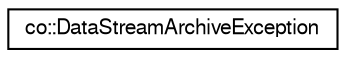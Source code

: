 digraph G
{
  edge [fontname="FreeSans",fontsize="10",labelfontname="FreeSans",labelfontsize="10"];
  node [fontname="FreeSans",fontsize="10",shape=record];
  rankdir="LR";
  Node1 [label="co::DataStreamArchiveException",height=0.2,width=0.4,color="black", fillcolor="white", style="filled",URL="$classco_1_1DataStreamArchiveException.html",tooltip="Exception being thrown when serialization cannot proceed."];
}
